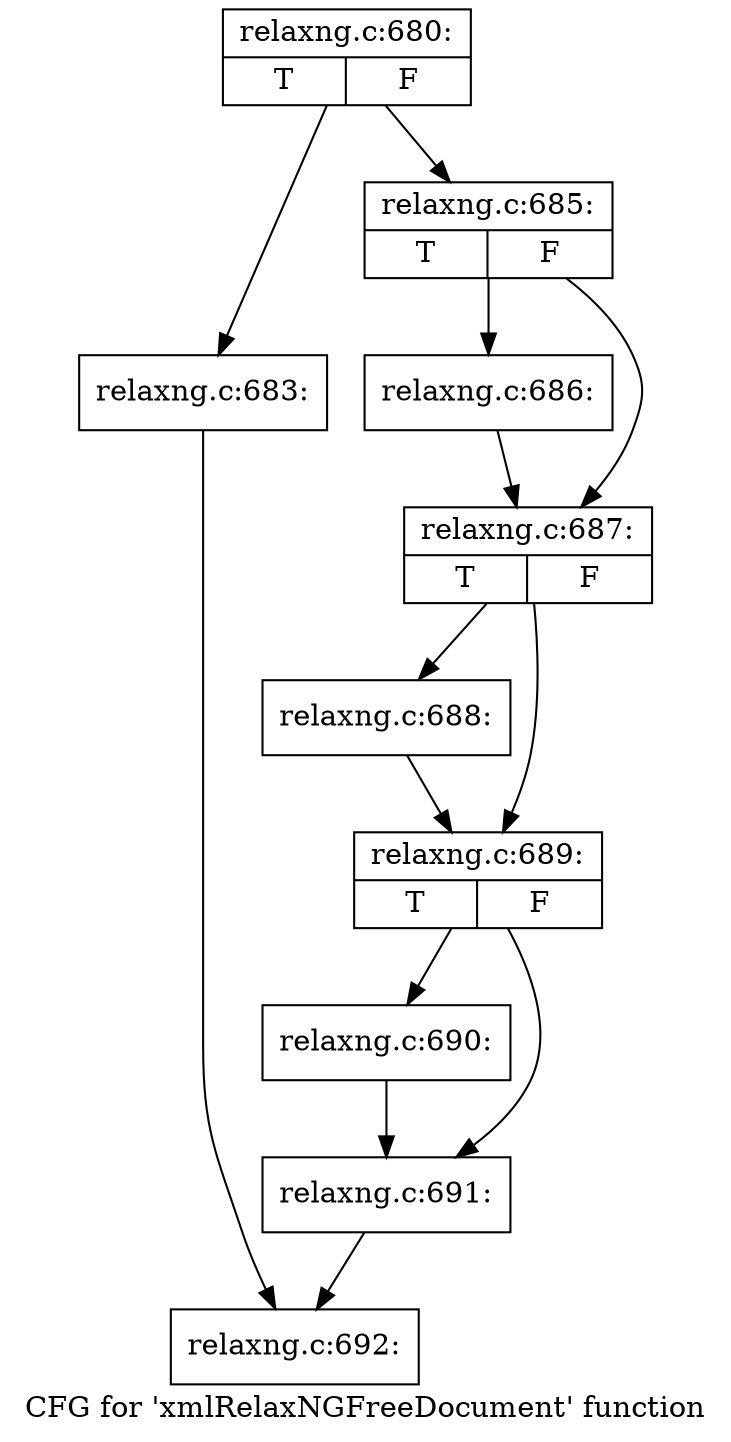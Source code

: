 digraph "CFG for 'xmlRelaxNGFreeDocument' function" {
	label="CFG for 'xmlRelaxNGFreeDocument' function";

	Node0x3b5ff90 [shape=record,label="{relaxng.c:680:|{<s0>T|<s1>F}}"];
	Node0x3b5ff90 -> Node0x3b66910;
	Node0x3b5ff90 -> Node0x3b5ffe0;
	Node0x3b66910 [shape=record,label="{relaxng.c:683:}"];
	Node0x3b66910 -> Node0x3b66990;
	Node0x3b5ffe0 [shape=record,label="{relaxng.c:685:|{<s0>T|<s1>F}}"];
	Node0x3b5ffe0 -> Node0x3b60360;
	Node0x3b5ffe0 -> Node0x3b603b0;
	Node0x3b60360 [shape=record,label="{relaxng.c:686:}"];
	Node0x3b60360 -> Node0x3b603b0;
	Node0x3b603b0 [shape=record,label="{relaxng.c:687:|{<s0>T|<s1>F}}"];
	Node0x3b603b0 -> Node0x3b677a0;
	Node0x3b603b0 -> Node0x3b677f0;
	Node0x3b677a0 [shape=record,label="{relaxng.c:688:}"];
	Node0x3b677a0 -> Node0x3b677f0;
	Node0x3b677f0 [shape=record,label="{relaxng.c:689:|{<s0>T|<s1>F}}"];
	Node0x3b677f0 -> Node0x3b67f20;
	Node0x3b677f0 -> Node0x3b67f70;
	Node0x3b67f20 [shape=record,label="{relaxng.c:690:}"];
	Node0x3b67f20 -> Node0x3b67f70;
	Node0x3b67f70 [shape=record,label="{relaxng.c:691:}"];
	Node0x3b67f70 -> Node0x3b66990;
	Node0x3b66990 [shape=record,label="{relaxng.c:692:}"];
}
